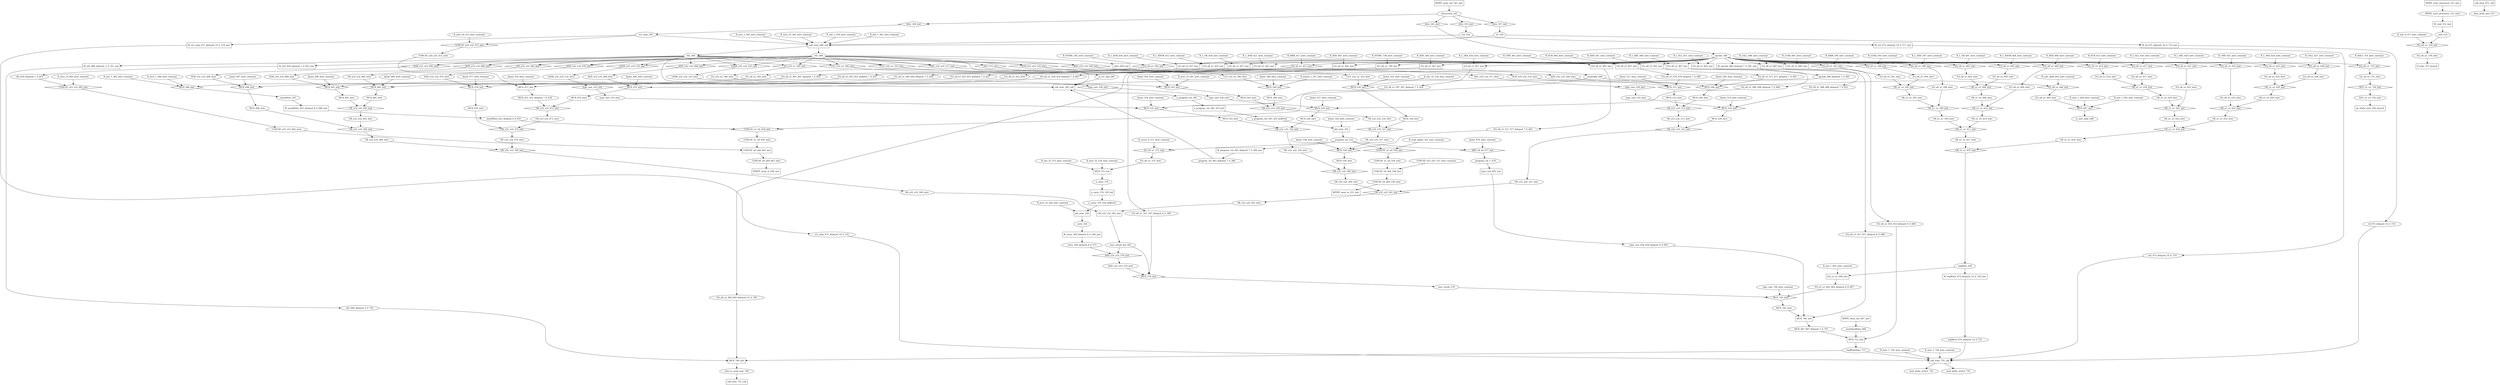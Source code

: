 digraph data_path {
  ADD_u32_u32_468_wire [shape=ellipse];
  ADD_u32_u32_504_wire [shape=ellipse];
  ADD_u32_u32_576_wire [shape=ellipse];
  AND_u32_u32_476_wire [shape=ellipse];
  CONCAT_u1_u9_334_wire [shape=ellipse];
  CONCAT_u1_u9_659_wire [shape=ellipse];
  CONCAT_u23_u55_337_wire_constant [shape=ellipse];
  CONCAT_u23_u55_662_wire [shape=ellipse];
  CONCAT_u24_u32_415_wire [shape=ellipse];
  CONCAT_u9_u64_338_wire [shape=ellipse];
  CONCAT_u9_u64_663_wire [shape=ellipse];
  EQ_u1_u1_662_662_delayed_8_0_697 [shape=ellipse];
  EQ_u32_u1_540_wire [shape=ellipse];
  EQ_u8_u1_318_wire [shape=ellipse];
  EQ_u8_u1_372_wire [shape=ellipse];
  EQ_u8_u1_412_wire [shape=ellipse];
  EQ_u8_u1_418_418_delayed_7_0_403 [shape=ellipse];
  EQ_u8_u1_435_435_delayed_7_0_423 [shape=ellipse];
  EQ_u8_u1_444_444_delayed_7_0_428 [shape=ellipse];
  EQ_u8_u1_452_452_delayed_7_0_433 [shape=ellipse];
  EQ_u8_u1_461_461_delayed_7_0_438 [shape=ellipse];
  EQ_u8_u1_471_471_delayed_7_0_443 [shape=ellipse];
  EQ_u8_u1_479_479_delayed_7_0_448 [shape=ellipse];
  EQ_u8_u1_488_488_delayed_7_0_453 [shape=ellipse];
  EQ_u8_u1_498_498_delayed_7_0_408 [shape=ellipse];
  EQ_u8_u1_507_507_delayed_7_0_458 [shape=ellipse];
  EQ_u8_u1_517_517_delayed_7_0_463 [shape=ellipse];
  EQ_u8_u1_547_547_delayed_8_0_568 [shape=ellipse];
  EQ_u8_u1_583_wire [shape=ellipse];
  EQ_u8_u1_591_wire [shape=ellipse];
  EQ_u8_u1_594_wire [shape=ellipse];
  EQ_u8_u1_598_wire [shape=ellipse];
  EQ_u8_u1_602_wire [shape=ellipse];
  EQ_u8_u1_605_wire [shape=ellipse];
  EQ_u8_u1_609_wire [shape=ellipse];
  EQ_u8_u1_614_wire [shape=ellipse];
  EQ_u8_u1_617_wire [shape=ellipse];
  EQ_u8_u1_621_wire [shape=ellipse];
  EQ_u8_u1_625_wire [shape=ellipse];
  EQ_u8_u1_628_wire [shape=ellipse];
  EQ_u8_u1_632_wire [shape=ellipse];
  EQ_u8_u1_644_wire [shape=ellipse];
  EQ_u8_u1_653_653_delayed_9_0_683 [shape=ellipse];
  EQ_u8_u1_657_657_delayed_8_0_688 [shape=ellipse];
  EQ_u8_u1_683_683_delayed_10_0_740 [shape=ellipse];
  EQ_u8_u1_755_wire [shape=ellipse];
  LSHR_u32_u32_525_wire [shape=ellipse];
  LSHR_u32_u32_532_wire [shape=ellipse];
  MUX_431_431_delayed_7_0_418 [shape=ellipse];
  MUX_470_wire [shape=ellipse];
  MUX_478_wire [shape=ellipse];
  MUX_485_wire [shape=ellipse];
  MUX_491_wire [shape=ellipse];
  MUX_498_wire [shape=ellipse];
  MUX_506_wire [shape=ellipse];
  MUX_512_wire [shape=ellipse];
  MUX_520_wire [shape=ellipse];
  MUX_528_wire [shape=ellipse];
  MUX_535_wire [shape=ellipse];
  MUX_543_wire [shape=ellipse];
  MUX_549_wire [shape=ellipse];
  MUX_556_wire [shape=ellipse];
  MUX_559_wire [shape=ellipse];
  MUX_667_667_delayed_1_0_707 [shape=ellipse];
  MUX_705_wire [shape=ellipse];
  NOT_u1_u1_756_wire [shape=ellipse];
  OR_u1_u1_595_wire [shape=ellipse];
  OR_u1_u1_599_wire [shape=ellipse];
  OR_u1_u1_606_wire [shape=ellipse];
  OR_u1_u1_610_wire [shape=ellipse];
  OR_u1_u1_611_wire [shape=ellipse];
  OR_u1_u1_618_wire [shape=ellipse];
  OR_u1_u1_622_wire [shape=ellipse];
  OR_u1_u1_629_wire [shape=ellipse];
  OR_u1_u1_633_wire [shape=ellipse];
  OR_u1_u1_634_wire [shape=ellipse];
  OR_u32_u32_472_wire [shape=ellipse];
  OR_u32_u32_479_wire [shape=ellipse];
  OR_u32_u32_483_wire [shape=ellipse];
  OR_u32_u32_492_wire [shape=ellipse];
  OR_u32_u32_499_wire [shape=ellipse];
  OR_u32_u32_500_wire [shape=ellipse];
  OR_u32_u32_513_wire [shape=ellipse];
  OR_u32_u32_521_wire [shape=ellipse];
  OR_u32_u32_536_wire [shape=ellipse];
  OR_u32_u32_550_wire [shape=ellipse];
  OR_u32_u32_557_wire [shape=ellipse];
  OR_u32_u32_560_wire [shape=ellipse];
  OR_u32_u32_561_wire [shape=ellipse];
  RPIPE_start_processor_313_wire [shape=ellipse];
  R_ADD_401_wire_constant [shape=ellipse];
  R_ADD_441_wire_constant [shape=ellipse];
  R_ADD_566_wire_constant [shape=ellipse];
  R_ADD_608_wire_constant [shape=ellipse];
  R_CALL_627_wire_constant [shape=ellipse];
  R_CALL_686_wire_constant [shape=ellipse];
  R_CMP_461_wire_constant [shape=ellipse];
  R_CMP_631_wire_constant [shape=ellipse];
  R_HALT_754_wire_constant [shape=ellipse];
  R_LOAD_593_wire_constant [shape=ellipse];
  R_LOAD_681_wire_constant [shape=ellipse];
  R_L_AND_421_wire_constant [shape=ellipse];
  R_L_AND_597_wire_constant [shape=ellipse];
  R_L_OR_426_wire_constant [shape=ellipse];
  R_L_OR_601_wire_constant [shape=ellipse];
  R_L_SLL_451_wire_constant [shape=ellipse];
  R_L_SLL_616_wire_constant [shape=ellipse];
  R_L_SRA_456_wire_constant [shape=ellipse];
  R_L_SRA_624_wire_constant [shape=ellipse];
  R_L_SRL_406_wire_constant [shape=ellipse];
  R_L_SRL_620_wire_constant [shape=ellipse];
  R_L_XNOR_431_wire_constant [shape=ellipse];
  R_L_XNOR_604_wire_constant [shape=ellipse];
  R_L_XOR_436_wire_constant [shape=ellipse];
  R_SBIR_411_wire_constant [shape=ellipse];
  R_SBIR_590_wire_constant [shape=ellipse];
  R_STORE_582_wire_constant [shape=ellipse];
  R_STORE_738_wire_constant [shape=ellipse];
  R_SUB_446_wire_constant [shape=ellipse];
  R_SUB_613_wire_constant [shape=ellipse];
  R_minus_1_547_wire_constant [shape=ellipse];
  R_one_1_359_wire_constant [shape=ellipse];
  R_one_1_361_wire_constant [shape=ellipse];
  R_one_1_585_wire_constant [shape=ellipse];
  R_one_1_645_wire_constant [shape=ellipse];
  R_one_1_695_wire_constant [shape=ellipse];
  R_one_32_373_wire_constant [shape=ellipse];
  R_one_32_554_wire_constant [shape=ellipse];
  R_one_8_317_wire_constant [shape=ellipse];
  R_read_signal_332_wire_constant [shape=ellipse];
  R_seven_8_371_wire_constant [shape=ellipse];
  R_uart_addr_643_wire_constant [shape=ellipse];
  R_zero_1_363_wire_constant [shape=ellipse];
  R_zero_1_584_wire_constant [shape=ellipse];
  R_zero_1_646_wire_constant [shape=ellipse];
  R_zero_1_726_wire_constant [shape=ellipse];
  R_zero_1_728_wire_constant [shape=ellipse];
  R_zero_23_660_wire_constant [shape=ellipse];
  R_zero_24_413_wire_constant [shape=ellipse];
  R_zero_32_328_wire_constant [shape=ellipse];
  R_zero_32_365_wire_constant [shape=ellipse];
  R_zero_32_374_wire_constant [shape=ellipse];
  R_zero_32_541_wire_constant [shape=ellipse];
  SHL_u32_u32_517_wire [shape=ellipse];
  SUB_u32_u32_510_wire [shape=ellipse];
  UGT_u32_u1_553_wire [shape=ellipse];
  ULT_u32_u1_546_wire [shape=ellipse];
  XOR_u32_u32_489_wire [shape=ellipse];
  XOR_u32_u32_496_wire [shape=ellipse];
  carry_326 [shape=ellipse];
  carry_549_delayed_8_0_571 [shape=ellipse];
  cmd_314 [shape=ellipse];
  data_from_uart_671 [shape=ellipse];
  data_to_send_uart_749 [shape=ellipse];
  exec_result_579 [shape=ellipse];
  exec_result_init_563 [shape=ellipse];
  instruction_342 [shape=ellipse];
  is_rs1_neg_380 [shape=ellipse];
  is_uart_addr_648 [shape=ellipse];
  konst_324_wire_constant [shape=ellipse];
  konst_416_wire_constant [shape=ellipse];
  konst_469_wire_constant [shape=ellipse];
  konst_477_wire_constant [shape=ellipse];
  konst_484_wire_constant [shape=ellipse];
  konst_490_wire_constant [shape=ellipse];
  konst_497_wire_constant [shape=ellipse];
  konst_505_wire_constant [shape=ellipse];
  konst_511_wire_constant [shape=ellipse];
  konst_519_wire_constant [shape=ellipse];
  konst_527_wire_constant [shape=ellipse];
  konst_534_wire_constant [shape=ellipse];
  konst_542_wire_constant [shape=ellipse];
  konst_548_wire_constant [shape=ellipse];
  konst_555_wire_constant [shape=ellipse];
  konst_558_wire_constant [shape=ellipse];
  konst_676_wire_constant [shape=ellipse];
  memAddr_640 [shape=ellipse];
  memReadData_668 [shape=ellipse];
  memWrite_587 [shape=ellipse];
  memWrite_625_delayed_8_0_651 [shape=ellipse];
  n_carry_376 [shape=ellipse];
  n_carry_376_329_buffered [shape=ellipse];
  n_program_cnt_393 [shape=ellipse];
  n_program_cnt_393_325_buffered [shape=ellipse];
  opcode_346 [shape=ellipse];
  opcode_400_delayed_7_0_383 [shape=ellipse];
  program_cnt_1_678 [shape=ellipse];
  program_cnt_322 [shape=ellipse];
  program_cnt_403_delayed_7_0_386 [shape=ellipse];
  rd1_368 [shape=ellipse];
  rd2_368 [shape=ellipse];
  rd2_629_delayed_1_0_654 [shape=ellipse];
  rd2_684_delayed_3_0_743 [shape=ellipse];
  rd_358 [shape=ellipse];
  rd_675_delayed_10_0_725 [shape=ellipse];
  read_while_write1_735 [shape=ellipse];
  read_while_write2_735 [shape=ellipse];
  regWriteData_713 [shape=ellipse];
  regWrite_636 [shape=ellipse];
  regWrite_674_delayed_10_0_722 [shape=ellipse];
  rs1_imm_350 [shape=ellipse];
  rs1_imm_671_delayed_10_0_716 [shape=ellipse];
  rs2_354 [shape=ellipse];
  rs2_673_delayed_10_0_719 [shape=ellipse];
  type_cast_518_wire [shape=ellipse];
  type_cast_526_wire [shape=ellipse];
  type_cast_533_wire [shape=ellipse];
  type_cast_659_659_delayed_8_0_692 [shape=ellipse];
  type_cast_704_wire_constant [shape=ellipse];
  ADD_u32_u32_468_inst [shape=diamond];
rd1_368  -> ADD_u32_u32_468_inst;
rd2_368  -> ADD_u32_u32_468_inst;
ADD_u32_u32_468_inst -> ADD_u32_u32_468_wire;
  ADD_u32_u32_504_inst [shape=diamond];
rd1_368  -> ADD_u32_u32_504_inst;
rd2_368  -> ADD_u32_u32_504_inst;
ADD_u32_u32_504_inst -> ADD_u32_u32_504_wire;
  ADD_u32_u32_576_inst [shape=diamond];
exec_result_init_563  -> ADD_u32_u32_576_inst;
carry_549_delayed_8_0_571  -> ADD_u32_u32_576_inst;
ADD_u32_u32_576_inst -> ADD_u32_u32_576_wire;
  ADD_u8_u8_677_inst [shape=diamond];
program_cnt_322  -> ADD_u8_u8_677_inst;
konst_676_wire_constant  -> ADD_u8_u8_677_inst;
ADD_u8_u8_677_inst -> program_cnt_1_678;
  AND_u32_u32_476_inst [shape=diamond];
rd1_368  -> AND_u32_u32_476_inst;
rd2_368  -> AND_u32_u32_476_inst;
AND_u32_u32_476_inst -> AND_u32_u32_476_wire;
  CONCAT_u1_u9_334_inst [shape=diamond];
R_read_signal_332_wire_constant  -> CONCAT_u1_u9_334_inst;
program_cnt_322  -> CONCAT_u1_u9_334_inst;
CONCAT_u1_u9_334_inst -> CONCAT_u1_u9_334_wire;
  CONCAT_u1_u9_659_inst [shape=diamond];
memWrite_625_delayed_8_0_651  -> CONCAT_u1_u9_659_inst;
memAddr_640  -> CONCAT_u1_u9_659_inst;
CONCAT_u1_u9_659_inst -> CONCAT_u1_u9_659_wire;
  CONCAT_u23_u55_662_inst [shape=diamond];
R_zero_23_660_wire_constant  -> CONCAT_u23_u55_662_inst;
rd2_629_delayed_1_0_654  -> CONCAT_u23_u55_662_inst;
CONCAT_u23_u55_662_inst -> CONCAT_u23_u55_662_wire;
  CONCAT_u24_u32_415_inst [shape=diamond];
R_zero_24_413_wire_constant  -> CONCAT_u24_u32_415_inst;
rs1_imm_350  -> CONCAT_u24_u32_415_inst;
CONCAT_u24_u32_415_inst -> CONCAT_u24_u32_415_wire;
  CONCAT_u9_u64_338_inst [shape=rectangle];
CONCAT_u1_u9_334_wire  -> CONCAT_u9_u64_338_inst;
CONCAT_u23_u55_337_wire_constant  -> CONCAT_u9_u64_338_inst;
CONCAT_u9_u64_338_inst -> CONCAT_u9_u64_338_wire;
  CONCAT_u9_u64_663_inst [shape=rectangle];
CONCAT_u1_u9_659_wire  -> CONCAT_u9_u64_663_inst;
CONCAT_u23_u55_662_wire  -> CONCAT_u9_u64_663_inst;
CONCAT_u9_u64_663_inst -> CONCAT_u9_u64_663_wire;
  EQ_u1_u1_696_inst [shape=rectangle];
regWrite_636  -> EQ_u1_u1_696_inst;
R_one_1_695_wire_constant  -> EQ_u1_u1_696_inst;
EQ_u1_u1_696_inst -> EQ_u1_u1_662_662_delayed_8_0_697;
  EQ_u32_u1_540_inst [shape=diamond];
rd1_368  -> EQ_u32_u1_540_inst;
rd2_368  -> EQ_u32_u1_540_inst;
EQ_u32_u1_540_inst -> EQ_u32_u1_540_wire;
  EQ_u8_u1_318_inst [shape=diamond];
cmd_314  -> EQ_u8_u1_318_inst;
R_one_8_317_wire_constant  -> EQ_u8_u1_318_inst;
EQ_u8_u1_318_inst -> EQ_u8_u1_318_wire;
  EQ_u8_u1_372_inst [shape=diamond];
program_cnt_322  -> EQ_u8_u1_372_inst;
R_seven_8_371_wire_constant  -> EQ_u8_u1_372_inst;
EQ_u8_u1_372_inst -> EQ_u8_u1_372_wire;
  EQ_u8_u1_402_inst [shape=rectangle];
opcode_346  -> EQ_u8_u1_402_inst;
R_ADD_401_wire_constant  -> EQ_u8_u1_402_inst;
EQ_u8_u1_402_inst -> EQ_u8_u1_418_418_delayed_7_0_403;
  EQ_u8_u1_407_inst [shape=rectangle];
opcode_346  -> EQ_u8_u1_407_inst;
R_L_SRL_406_wire_constant  -> EQ_u8_u1_407_inst;
EQ_u8_u1_407_inst -> EQ_u8_u1_498_498_delayed_7_0_408;
  EQ_u8_u1_412_inst [shape=diamond];
opcode_346  -> EQ_u8_u1_412_inst;
R_SBIR_411_wire_constant  -> EQ_u8_u1_412_inst;
EQ_u8_u1_412_inst -> EQ_u8_u1_412_wire;
  EQ_u8_u1_422_inst [shape=rectangle];
opcode_346  -> EQ_u8_u1_422_inst;
R_L_AND_421_wire_constant  -> EQ_u8_u1_422_inst;
EQ_u8_u1_422_inst -> EQ_u8_u1_435_435_delayed_7_0_423;
  EQ_u8_u1_427_inst [shape=rectangle];
opcode_346  -> EQ_u8_u1_427_inst;
R_L_OR_426_wire_constant  -> EQ_u8_u1_427_inst;
EQ_u8_u1_427_inst -> EQ_u8_u1_444_444_delayed_7_0_428;
  EQ_u8_u1_432_inst [shape=rectangle];
opcode_346  -> EQ_u8_u1_432_inst;
R_L_XNOR_431_wire_constant  -> EQ_u8_u1_432_inst;
EQ_u8_u1_432_inst -> EQ_u8_u1_452_452_delayed_7_0_433;
  EQ_u8_u1_437_inst [shape=rectangle];
opcode_346  -> EQ_u8_u1_437_inst;
R_L_XOR_436_wire_constant  -> EQ_u8_u1_437_inst;
EQ_u8_u1_437_inst -> EQ_u8_u1_461_461_delayed_7_0_438;
  EQ_u8_u1_442_inst [shape=rectangle];
opcode_346  -> EQ_u8_u1_442_inst;
R_ADD_441_wire_constant  -> EQ_u8_u1_442_inst;
EQ_u8_u1_442_inst -> EQ_u8_u1_471_471_delayed_7_0_443;
  EQ_u8_u1_447_inst [shape=rectangle];
opcode_346  -> EQ_u8_u1_447_inst;
R_SUB_446_wire_constant  -> EQ_u8_u1_447_inst;
EQ_u8_u1_447_inst -> EQ_u8_u1_479_479_delayed_7_0_448;
  EQ_u8_u1_452_inst [shape=rectangle];
opcode_346  -> EQ_u8_u1_452_inst;
R_L_SLL_451_wire_constant  -> EQ_u8_u1_452_inst;
EQ_u8_u1_452_inst -> EQ_u8_u1_488_488_delayed_7_0_453;
  EQ_u8_u1_457_inst [shape=rectangle];
opcode_346  -> EQ_u8_u1_457_inst;
R_L_SRA_456_wire_constant  -> EQ_u8_u1_457_inst;
EQ_u8_u1_457_inst -> EQ_u8_u1_507_507_delayed_7_0_458;
  EQ_u8_u1_462_inst [shape=rectangle];
opcode_346  -> EQ_u8_u1_462_inst;
R_CMP_461_wire_constant  -> EQ_u8_u1_462_inst;
EQ_u8_u1_462_inst -> EQ_u8_u1_517_517_delayed_7_0_463;
  EQ_u8_u1_567_inst [shape=rectangle];
opcode_346  -> EQ_u8_u1_567_inst;
R_ADD_566_wire_constant  -> EQ_u8_u1_567_inst;
EQ_u8_u1_567_inst -> EQ_u8_u1_547_547_delayed_8_0_568;
  EQ_u8_u1_583_inst [shape=diamond];
opcode_346  -> EQ_u8_u1_583_inst;
R_STORE_582_wire_constant  -> EQ_u8_u1_583_inst;
EQ_u8_u1_583_inst -> EQ_u8_u1_583_wire;
  EQ_u8_u1_591_inst [shape=diamond];
opcode_346  -> EQ_u8_u1_591_inst;
R_SBIR_590_wire_constant  -> EQ_u8_u1_591_inst;
EQ_u8_u1_591_inst -> EQ_u8_u1_591_wire;
  EQ_u8_u1_594_inst [shape=diamond];
opcode_346  -> EQ_u8_u1_594_inst;
R_LOAD_593_wire_constant  -> EQ_u8_u1_594_inst;
EQ_u8_u1_594_inst -> EQ_u8_u1_594_wire;
  EQ_u8_u1_598_inst [shape=diamond];
opcode_346  -> EQ_u8_u1_598_inst;
R_L_AND_597_wire_constant  -> EQ_u8_u1_598_inst;
EQ_u8_u1_598_inst -> EQ_u8_u1_598_wire;
  EQ_u8_u1_602_inst [shape=diamond];
opcode_346  -> EQ_u8_u1_602_inst;
R_L_OR_601_wire_constant  -> EQ_u8_u1_602_inst;
EQ_u8_u1_602_inst -> EQ_u8_u1_602_wire;
  EQ_u8_u1_605_inst [shape=diamond];
opcode_346  -> EQ_u8_u1_605_inst;
R_L_XNOR_604_wire_constant  -> EQ_u8_u1_605_inst;
EQ_u8_u1_605_inst -> EQ_u8_u1_605_wire;
  EQ_u8_u1_609_inst [shape=diamond];
opcode_346  -> EQ_u8_u1_609_inst;
R_ADD_608_wire_constant  -> EQ_u8_u1_609_inst;
EQ_u8_u1_609_inst -> EQ_u8_u1_609_wire;
  EQ_u8_u1_614_inst [shape=diamond];
opcode_346  -> EQ_u8_u1_614_inst;
R_SUB_613_wire_constant  -> EQ_u8_u1_614_inst;
EQ_u8_u1_614_inst -> EQ_u8_u1_614_wire;
  EQ_u8_u1_617_inst [shape=diamond];
opcode_346  -> EQ_u8_u1_617_inst;
R_L_SLL_616_wire_constant  -> EQ_u8_u1_617_inst;
EQ_u8_u1_617_inst -> EQ_u8_u1_617_wire;
  EQ_u8_u1_621_inst [shape=diamond];
opcode_346  -> EQ_u8_u1_621_inst;
R_L_SRL_620_wire_constant  -> EQ_u8_u1_621_inst;
EQ_u8_u1_621_inst -> EQ_u8_u1_621_wire;
  EQ_u8_u1_625_inst [shape=diamond];
opcode_346  -> EQ_u8_u1_625_inst;
R_L_SRA_624_wire_constant  -> EQ_u8_u1_625_inst;
EQ_u8_u1_625_inst -> EQ_u8_u1_625_wire;
  EQ_u8_u1_628_inst [shape=diamond];
opcode_346  -> EQ_u8_u1_628_inst;
R_CALL_627_wire_constant  -> EQ_u8_u1_628_inst;
EQ_u8_u1_628_inst -> EQ_u8_u1_628_wire;
  EQ_u8_u1_632_inst [shape=diamond];
opcode_346  -> EQ_u8_u1_632_inst;
R_CMP_631_wire_constant  -> EQ_u8_u1_632_inst;
EQ_u8_u1_632_inst -> EQ_u8_u1_632_wire;
  EQ_u8_u1_644_inst [shape=diamond];
memAddr_640  -> EQ_u8_u1_644_inst;
R_uart_addr_643_wire_constant  -> EQ_u8_u1_644_inst;
EQ_u8_u1_644_inst -> EQ_u8_u1_644_wire;
  EQ_u8_u1_682_inst [shape=rectangle];
opcode_346  -> EQ_u8_u1_682_inst;
R_LOAD_681_wire_constant  -> EQ_u8_u1_682_inst;
EQ_u8_u1_682_inst -> EQ_u8_u1_653_653_delayed_9_0_683;
  EQ_u8_u1_687_inst [shape=rectangle];
opcode_346  -> EQ_u8_u1_687_inst;
R_CALL_686_wire_constant  -> EQ_u8_u1_687_inst;
EQ_u8_u1_687_inst -> EQ_u8_u1_657_657_delayed_8_0_688;
  EQ_u8_u1_739_inst [shape=rectangle];
opcode_346  -> EQ_u8_u1_739_inst;
R_STORE_738_wire_constant  -> EQ_u8_u1_739_inst;
EQ_u8_u1_739_inst -> EQ_u8_u1_683_683_delayed_10_0_740;
  EQ_u8_u1_755_inst [shape=diamond];
opcode_346  -> EQ_u8_u1_755_inst;
R_HALT_754_wire_constant  -> EQ_u8_u1_755_inst;
EQ_u8_u1_755_inst -> EQ_u8_u1_755_wire;
  LSHR_u32_u32_525_inst [shape=diamond];
rd1_368  -> LSHR_u32_u32_525_inst;
rd2_368  -> LSHR_u32_u32_525_inst;
LSHR_u32_u32_525_inst -> LSHR_u32_u32_525_wire;
  LSHR_u32_u32_532_inst [shape=diamond];
rd1_368  -> LSHR_u32_u32_532_inst;
rd2_368  -> LSHR_u32_u32_532_inst;
LSHR_u32_u32_532_inst -> LSHR_u32_u32_532_wire;
  MUX_375_inst [shape=rectangle];
EQ_u8_u1_372_wire  -> MUX_375_inst;
R_one_32_373_wire_constant  -> MUX_375_inst;
R_zero_32_374_wire_constant  -> MUX_375_inst;
MUX_375_inst -> n_carry_376;
  MUX_417_inst [shape=rectangle];
EQ_u8_u1_412_wire  -> MUX_417_inst;
CONCAT_u24_u32_415_wire  -> MUX_417_inst;
konst_416_wire_constant  -> MUX_417_inst;
MUX_417_inst -> MUX_431_431_delayed_7_0_418;
  MUX_470_inst [shape=diamond];
EQ_u8_u1_418_418_delayed_7_0_403  -> MUX_470_inst;
ADD_u32_u32_468_wire  -> MUX_470_inst;
konst_469_wire_constant  -> MUX_470_inst;
MUX_470_inst -> MUX_470_wire;
  MUX_478_inst [shape=diamond];
EQ_u8_u1_435_435_delayed_7_0_423  -> MUX_478_inst;
AND_u32_u32_476_wire  -> MUX_478_inst;
konst_477_wire_constant  -> MUX_478_inst;
MUX_478_inst -> MUX_478_wire;
  MUX_485_inst [shape=diamond];
EQ_u8_u1_444_444_delayed_7_0_428  -> MUX_485_inst;
OR_u32_u32_483_wire  -> MUX_485_inst;
konst_484_wire_constant  -> MUX_485_inst;
MUX_485_inst -> MUX_485_wire;
  MUX_491_inst [shape=diamond];
EQ_u8_u1_452_452_delayed_7_0_433  -> MUX_491_inst;
XOR_u32_u32_489_wire  -> MUX_491_inst;
konst_490_wire_constant  -> MUX_491_inst;
MUX_491_inst -> MUX_491_wire;
  MUX_498_inst [shape=diamond];
EQ_u8_u1_461_461_delayed_7_0_438  -> MUX_498_inst;
XOR_u32_u32_496_wire  -> MUX_498_inst;
konst_497_wire_constant  -> MUX_498_inst;
MUX_498_inst -> MUX_498_wire;
  MUX_506_inst [shape=diamond];
EQ_u8_u1_471_471_delayed_7_0_443  -> MUX_506_inst;
ADD_u32_u32_504_wire  -> MUX_506_inst;
konst_505_wire_constant  -> MUX_506_inst;
MUX_506_inst -> MUX_506_wire;
  MUX_512_inst [shape=diamond];
EQ_u8_u1_479_479_delayed_7_0_448  -> MUX_512_inst;
SUB_u32_u32_510_wire  -> MUX_512_inst;
konst_511_wire_constant  -> MUX_512_inst;
MUX_512_inst -> MUX_512_wire;
  MUX_520_inst [shape=diamond];
EQ_u8_u1_488_488_delayed_7_0_453  -> MUX_520_inst;
type_cast_518_wire  -> MUX_520_inst;
konst_519_wire_constant  -> MUX_520_inst;
MUX_520_inst -> MUX_520_wire;
  MUX_528_inst [shape=diamond];
EQ_u8_u1_498_498_delayed_7_0_408  -> MUX_528_inst;
type_cast_526_wire  -> MUX_528_inst;
konst_527_wire_constant  -> MUX_528_inst;
MUX_528_inst -> MUX_528_wire;
  MUX_535_inst [shape=diamond];
EQ_u8_u1_507_507_delayed_7_0_458  -> MUX_535_inst;
type_cast_533_wire  -> MUX_535_inst;
konst_534_wire_constant  -> MUX_535_inst;
MUX_535_inst -> MUX_535_wire;
  MUX_543_inst [shape=diamond];
EQ_u32_u1_540_wire  -> MUX_543_inst;
R_zero_32_541_wire_constant  -> MUX_543_inst;
konst_542_wire_constant  -> MUX_543_inst;
MUX_543_inst -> MUX_543_wire;
  MUX_549_inst [shape=diamond];
ULT_u32_u1_546_wire  -> MUX_549_inst;
R_minus_1_547_wire_constant  -> MUX_549_inst;
konst_548_wire_constant  -> MUX_549_inst;
MUX_549_inst -> MUX_549_wire;
  MUX_556_inst [shape=diamond];
UGT_u32_u1_553_wire  -> MUX_556_inst;
R_one_32_554_wire_constant  -> MUX_556_inst;
konst_555_wire_constant  -> MUX_556_inst;
MUX_556_inst -> MUX_556_wire;
  MUX_559_inst [shape=diamond];
EQ_u8_u1_517_517_delayed_7_0_463  -> MUX_559_inst;
OR_u32_u32_557_wire  -> MUX_559_inst;
konst_558_wire_constant  -> MUX_559_inst;
MUX_559_inst -> MUX_559_wire;
  MUX_578_inst [shape=diamond];
EQ_u8_u1_547_547_delayed_8_0_568  -> MUX_578_inst;
ADD_u32_u32_576_wire  -> MUX_578_inst;
exec_result_init_563  -> MUX_578_inst;
MUX_578_inst -> exec_result_579;
  MUX_586_inst [shape=diamond];
EQ_u8_u1_583_wire  -> MUX_586_inst;
R_zero_1_584_wire_constant  -> MUX_586_inst;
R_one_1_585_wire_constant  -> MUX_586_inst;
MUX_586_inst -> memWrite_587;
  MUX_647_inst [shape=diamond];
EQ_u8_u1_644_wire  -> MUX_647_inst;
R_one_1_645_wire_constant  -> MUX_647_inst;
R_zero_1_646_wire_constant  -> MUX_647_inst;
MUX_647_inst -> is_uart_addr_648;
  MUX_705_inst [shape=diamond];
EQ_u1_u1_662_662_delayed_8_0_697  -> MUX_705_inst;
exec_result_579  -> MUX_705_inst;
type_cast_704_wire_constant  -> MUX_705_inst;
MUX_705_inst -> MUX_705_wire;
  MUX_706_inst [shape=rectangle];
EQ_u8_u1_657_657_delayed_8_0_688  -> MUX_706_inst;
type_cast_659_659_delayed_8_0_692  -> MUX_706_inst;
MUX_705_wire  -> MUX_706_inst;
MUX_706_inst -> MUX_667_667_delayed_1_0_707;
  MUX_712_inst [shape=rectangle];
EQ_u8_u1_653_653_delayed_9_0_683  -> MUX_712_inst;
memReadData_668  -> MUX_712_inst;
MUX_667_667_delayed_1_0_707  -> MUX_712_inst;
MUX_712_inst -> regWriteData_713;
  MUX_748_inst [shape=rectangle];
EQ_u8_u1_683_683_delayed_10_0_740  -> MUX_748_inst;
rd2_684_delayed_3_0_743  -> MUX_748_inst;
regWriteData_713  -> MUX_748_inst;
MUX_748_inst -> data_to_send_uart_749;
  NOT_u1_u1_756_inst [shape=diamond];
EQ_u8_u1_755_wire  -> NOT_u1_u1_756_inst;
NOT_u1_u1_756_inst -> NOT_u1_u1_756_wire;
  OR_u1_u1_595_inst [shape=diamond];
EQ_u8_u1_591_wire  -> OR_u1_u1_595_inst;
EQ_u8_u1_594_wire  -> OR_u1_u1_595_inst;
OR_u1_u1_595_inst -> OR_u1_u1_595_wire;
  OR_u1_u1_599_inst [shape=diamond];
OR_u1_u1_595_wire  -> OR_u1_u1_599_inst;
EQ_u8_u1_598_wire  -> OR_u1_u1_599_inst;
OR_u1_u1_599_inst -> OR_u1_u1_599_wire;
  OR_u1_u1_606_inst [shape=diamond];
EQ_u8_u1_602_wire  -> OR_u1_u1_606_inst;
EQ_u8_u1_605_wire  -> OR_u1_u1_606_inst;
OR_u1_u1_606_inst -> OR_u1_u1_606_wire;
  OR_u1_u1_610_inst [shape=diamond];
OR_u1_u1_606_wire  -> OR_u1_u1_610_inst;
EQ_u8_u1_609_wire  -> OR_u1_u1_610_inst;
OR_u1_u1_610_inst -> OR_u1_u1_610_wire;
  OR_u1_u1_611_inst [shape=diamond];
OR_u1_u1_599_wire  -> OR_u1_u1_611_inst;
OR_u1_u1_610_wire  -> OR_u1_u1_611_inst;
OR_u1_u1_611_inst -> OR_u1_u1_611_wire;
  OR_u1_u1_618_inst [shape=diamond];
EQ_u8_u1_614_wire  -> OR_u1_u1_618_inst;
EQ_u8_u1_617_wire  -> OR_u1_u1_618_inst;
OR_u1_u1_618_inst -> OR_u1_u1_618_wire;
  OR_u1_u1_622_inst [shape=diamond];
OR_u1_u1_618_wire  -> OR_u1_u1_622_inst;
EQ_u8_u1_621_wire  -> OR_u1_u1_622_inst;
OR_u1_u1_622_inst -> OR_u1_u1_622_wire;
  OR_u1_u1_629_inst [shape=diamond];
EQ_u8_u1_625_wire  -> OR_u1_u1_629_inst;
EQ_u8_u1_628_wire  -> OR_u1_u1_629_inst;
OR_u1_u1_629_inst -> OR_u1_u1_629_wire;
  OR_u1_u1_633_inst [shape=diamond];
OR_u1_u1_629_wire  -> OR_u1_u1_633_inst;
EQ_u8_u1_632_wire  -> OR_u1_u1_633_inst;
OR_u1_u1_633_inst -> OR_u1_u1_633_wire;
  OR_u1_u1_634_inst [shape=diamond];
OR_u1_u1_622_wire  -> OR_u1_u1_634_inst;
OR_u1_u1_633_wire  -> OR_u1_u1_634_inst;
OR_u1_u1_634_inst -> OR_u1_u1_634_wire;
  OR_u1_u1_635_inst [shape=diamond];
OR_u1_u1_611_wire  -> OR_u1_u1_635_inst;
OR_u1_u1_634_wire  -> OR_u1_u1_635_inst;
OR_u1_u1_635_inst -> regWrite_636;
  OR_u32_u32_472_inst [shape=diamond];
MUX_470_wire  -> OR_u32_u32_472_inst;
MUX_431_431_delayed_7_0_418  -> OR_u32_u32_472_inst;
OR_u32_u32_472_inst -> OR_u32_u32_472_wire;
  OR_u32_u32_479_inst [shape=diamond];
OR_u32_u32_472_wire  -> OR_u32_u32_479_inst;
MUX_478_wire  -> OR_u32_u32_479_inst;
OR_u32_u32_479_inst -> OR_u32_u32_479_wire;
  OR_u32_u32_483_inst [shape=diamond];
rd1_368  -> OR_u32_u32_483_inst;
rd2_368  -> OR_u32_u32_483_inst;
OR_u32_u32_483_inst -> OR_u32_u32_483_wire;
  OR_u32_u32_492_inst [shape=diamond];
MUX_485_wire  -> OR_u32_u32_492_inst;
MUX_491_wire  -> OR_u32_u32_492_inst;
OR_u32_u32_492_inst -> OR_u32_u32_492_wire;
  OR_u32_u32_499_inst [shape=diamond];
OR_u32_u32_492_wire  -> OR_u32_u32_499_inst;
MUX_498_wire  -> OR_u32_u32_499_inst;
OR_u32_u32_499_inst -> OR_u32_u32_499_wire;
  OR_u32_u32_500_inst [shape=diamond];
OR_u32_u32_479_wire  -> OR_u32_u32_500_inst;
OR_u32_u32_499_wire  -> OR_u32_u32_500_inst;
OR_u32_u32_500_inst -> OR_u32_u32_500_wire;
  OR_u32_u32_513_inst [shape=diamond];
MUX_506_wire  -> OR_u32_u32_513_inst;
MUX_512_wire  -> OR_u32_u32_513_inst;
OR_u32_u32_513_inst -> OR_u32_u32_513_wire;
  OR_u32_u32_521_inst [shape=diamond];
OR_u32_u32_513_wire  -> OR_u32_u32_521_inst;
MUX_520_wire  -> OR_u32_u32_521_inst;
OR_u32_u32_521_inst -> OR_u32_u32_521_wire;
  OR_u32_u32_536_inst [shape=diamond];
MUX_528_wire  -> OR_u32_u32_536_inst;
MUX_535_wire  -> OR_u32_u32_536_inst;
OR_u32_u32_536_inst -> OR_u32_u32_536_wire;
  OR_u32_u32_550_inst [shape=diamond];
MUX_543_wire  -> OR_u32_u32_550_inst;
MUX_549_wire  -> OR_u32_u32_550_inst;
OR_u32_u32_550_inst -> OR_u32_u32_550_wire;
  OR_u32_u32_557_inst [shape=diamond];
OR_u32_u32_550_wire  -> OR_u32_u32_557_inst;
MUX_556_wire  -> OR_u32_u32_557_inst;
OR_u32_u32_557_inst -> OR_u32_u32_557_wire;
  OR_u32_u32_560_inst [shape=diamond];
OR_u32_u32_536_wire  -> OR_u32_u32_560_inst;
MUX_559_wire  -> OR_u32_u32_560_inst;
OR_u32_u32_560_inst -> OR_u32_u32_560_wire;
  OR_u32_u32_561_inst [shape=diamond];
OR_u32_u32_521_wire  -> OR_u32_u32_561_inst;
OR_u32_u32_560_wire  -> OR_u32_u32_561_inst;
OR_u32_u32_561_inst -> OR_u32_u32_561_wire;
  OR_u32_u32_562_inst [shape=rectangle];
OR_u32_u32_500_wire  -> OR_u32_u32_562_inst;
OR_u32_u32_561_wire  -> OR_u32_u32_562_inst;
OR_u32_u32_562_inst -> exec_result_init_563;
  RPIPE_mem_out_341_inst [shape=rectangle];
RPIPE_mem_out_341_inst -> instruction_342;
  RPIPE_mem_out_667_inst [shape=rectangle];
RPIPE_mem_out_667_inst -> memReadData_668;
  RPIPE_start_processor_313_inst [shape=rectangle];
RPIPE_start_processor_313_inst -> RPIPE_start_processor_313_wire;
  SHL_u32_u32_517_inst [shape=diamond];
rd1_368  -> SHL_u32_u32_517_inst;
rd2_368  -> SHL_u32_u32_517_inst;
SHL_u32_u32_517_inst -> SHL_u32_u32_517_wire;
  SUB_u32_u32_510_inst [shape=diamond];
rd1_368  -> SUB_u32_u32_510_inst;
rd2_368  -> SUB_u32_u32_510_inst;
SUB_u32_u32_510_inst -> SUB_u32_u32_510_wire;
  UGT_u32_u1_553_inst [shape=diamond];
rd1_368  -> UGT_u32_u1_553_inst;
rd2_368  -> UGT_u32_u1_553_inst;
UGT_u32_u1_553_inst -> UGT_u32_u1_553_wire;
  ULT_u32_u1_546_inst [shape=diamond];
rd1_368  -> ULT_u32_u1_546_inst;
rd2_368  -> ULT_u32_u1_546_inst;
ULT_u32_u1_546_inst -> ULT_u32_u1_546_wire;
  WPIPE_mem_in_331_inst [shape=rectangle];
CONCAT_u9_u64_338_wire  -> WPIPE_mem_in_331_inst;
  WPIPE_mem_in_656_inst [shape=rectangle];
CONCAT_u9_u64_663_wire  -> WPIPE_mem_in_656_inst;
  W_carry_549_delayed_8_0_569_inst [shape=rectangle];
carry_326  -> W_carry_549_delayed_8_0_569_inst;
W_carry_549_delayed_8_0_569_inst -> carry_549_delayed_8_0_571;
  W_cmd_312_inst [shape=rectangle];
RPIPE_start_processor_313_wire  -> W_cmd_312_inst;
W_cmd_312_inst -> cmd_314;
  W_memWrite_625_delayed_8_0_649_inst [shape=rectangle];
memWrite_587  -> W_memWrite_625_delayed_8_0_649_inst;
W_memWrite_625_delayed_8_0_649_inst -> memWrite_625_delayed_8_0_651;
  W_opcode_400_delayed_7_0_381_inst [shape=rectangle];
opcode_346  -> W_opcode_400_delayed_7_0_381_inst;
W_opcode_400_delayed_7_0_381_inst -> opcode_400_delayed_7_0_383;
  W_program_cnt_403_delayed_7_0_384_inst [shape=rectangle];
program_cnt_322  -> W_program_cnt_403_delayed_7_0_384_inst;
W_program_cnt_403_delayed_7_0_384_inst -> program_cnt_403_delayed_7_0_386;
  W_rd2_629_delayed_1_0_652_inst [shape=rectangle];
rd2_368  -> W_rd2_629_delayed_1_0_652_inst;
W_rd2_629_delayed_1_0_652_inst -> rd2_629_delayed_1_0_654;
  W_rd2_684_delayed_3_0_741_inst [shape=rectangle];
rd2_368  -> W_rd2_684_delayed_3_0_741_inst;
W_rd2_684_delayed_3_0_741_inst -> rd2_684_delayed_3_0_743;
  W_rd_675_delayed_10_0_723_inst [shape=rectangle];
rd_358  -> W_rd_675_delayed_10_0_723_inst;
W_rd_675_delayed_10_0_723_inst -> rd_675_delayed_10_0_725;
  W_regWrite_674_delayed_10_0_720_inst [shape=rectangle];
regWrite_636  -> W_regWrite_674_delayed_10_0_720_inst;
W_regWrite_674_delayed_10_0_720_inst -> regWrite_674_delayed_10_0_722;
  W_rs1_imm_671_delayed_10_0_714_inst [shape=rectangle];
rs1_imm_350  -> W_rs1_imm_671_delayed_10_0_714_inst;
W_rs1_imm_671_delayed_10_0_714_inst -> rs1_imm_671_delayed_10_0_716;
  W_rs2_673_delayed_10_0_717_inst [shape=rectangle];
rs2_354  -> W_rs2_673_delayed_10_0_717_inst;
W_rs2_673_delayed_10_0_717_inst -> rs2_673_delayed_10_0_719;
  XOR_u32_u32_489_inst [shape=diamond];
rd1_368  -> XOR_u32_u32_489_inst;
rd2_368  -> XOR_u32_u32_489_inst;
XOR_u32_u32_489_inst -> XOR_u32_u32_489_wire;
  XOR_u32_u32_496_inst [shape=diamond];
rd1_368  -> XOR_u32_u32_496_inst;
rd2_368  -> XOR_u32_u32_496_inst;
XOR_u32_u32_496_inst -> XOR_u32_u32_496_wire;
  call_stmt_368_call [shape=rectangle];
R_one_1_359_wire_constant  -> call_stmt_368_call;
rs1_imm_350  -> call_stmt_368_call;
R_one_1_361_wire_constant  -> call_stmt_368_call;
rs2_354  -> call_stmt_368_call;
R_zero_1_363_wire_constant  -> call_stmt_368_call;
rd_358  -> call_stmt_368_call;
R_zero_32_365_wire_constant  -> call_stmt_368_call;
call_stmt_368_call -> rd1_368;
call_stmt_368_call -> rd2_368;
  call_stmt_393_call [shape=rectangle];
opcode_400_delayed_7_0_383  -> call_stmt_393_call;
rd1_368  -> call_stmt_393_call;
rd2_368  -> call_stmt_393_call;
program_cnt_403_delayed_7_0_386  -> call_stmt_393_call;
is_rs1_neg_380  -> call_stmt_393_call;
call_stmt_393_call -> n_program_cnt_393;
  call_stmt_671_call [shape=rectangle];
call_stmt_671_call -> data_from_uart_671;
  call_stmt_735_call [shape=rectangle];
R_zero_1_726_wire_constant  -> call_stmt_735_call;
rs1_imm_671_delayed_10_0_716  -> call_stmt_735_call;
R_zero_1_728_wire_constant  -> call_stmt_735_call;
rs2_673_delayed_10_0_719  -> call_stmt_735_call;
regWrite_674_delayed_10_0_722  -> call_stmt_735_call;
rd_675_delayed_10_0_725  -> call_stmt_735_call;
regWriteData_713  -> call_stmt_735_call;
call_stmt_735_call -> read_while_write1_735;
call_stmt_735_call -> read_while_write2_735;
  call_stmt_751_call [shape=rectangle];
data_to_send_uart_749  -> call_stmt_751_call;
  do_while_stmt_320_branch [shape=rectangle];
NOT_u1_u1_756_wire  -> do_while_stmt_320_branch;
  if_stmt_315_branch [shape=rectangle];
EQ_u8_u1_318_wire  -> if_stmt_315_branch;
  n_carry_376_329_buf [shape=rectangle];
n_carry_376  -> n_carry_376_329_buf;
n_carry_376_329_buf -> n_carry_376_329_buffered;
  n_program_cnt_393_325_buf [shape=rectangle];
n_program_cnt_393  -> n_program_cnt_393_325_buf;
n_program_cnt_393_325_buf -> n_program_cnt_393_325_buffered;
  phi_stmt_322 [shape=rectangle];
konst_324_wire_constant  -> phi_stmt_322;
n_program_cnt_393_325_buffered  -> phi_stmt_322;
phi_stmt_322 -> program_cnt_322;
  phi_stmt_326 [shape=rectangle];
R_zero_32_328_wire_constant  -> phi_stmt_326;
n_carry_376_329_buffered  -> phi_stmt_326;
phi_stmt_326 -> carry_326;
  slice_345_inst [shape=diamond];
instruction_342  -> slice_345_inst;
slice_345_inst -> opcode_346;
  slice_349_inst [shape=diamond];
instruction_342  -> slice_349_inst;
slice_349_inst -> rs1_imm_350;
  slice_353_inst [shape=diamond];
instruction_342  -> slice_353_inst;
slice_353_inst -> rs2_354;
  slice_357_inst [shape=diamond];
instruction_342  -> slice_357_inst;
slice_357_inst -> rd_358;
  slice_379_inst [shape=diamond];
rd1_368  -> slice_379_inst;
slice_379_inst -> is_rs1_neg_380;
  slice_639_inst [shape=rectangle];
rd1_368  -> slice_639_inst;
slice_639_inst -> memAddr_640;
  type_cast_518_inst [shape=diamond];
SHL_u32_u32_517_wire  -> type_cast_518_inst;
type_cast_518_inst -> type_cast_518_wire;
  type_cast_526_inst [shape=diamond];
LSHR_u32_u32_525_wire  -> type_cast_526_inst;
type_cast_526_inst -> type_cast_526_wire;
  type_cast_533_inst [shape=diamond];
LSHR_u32_u32_532_wire  -> type_cast_533_inst;
type_cast_533_inst -> type_cast_533_wire;
  type_cast_691_inst [shape=rectangle];
program_cnt_1_678  -> type_cast_691_inst;
type_cast_691_inst -> type_cast_659_659_delayed_8_0_692;
}
